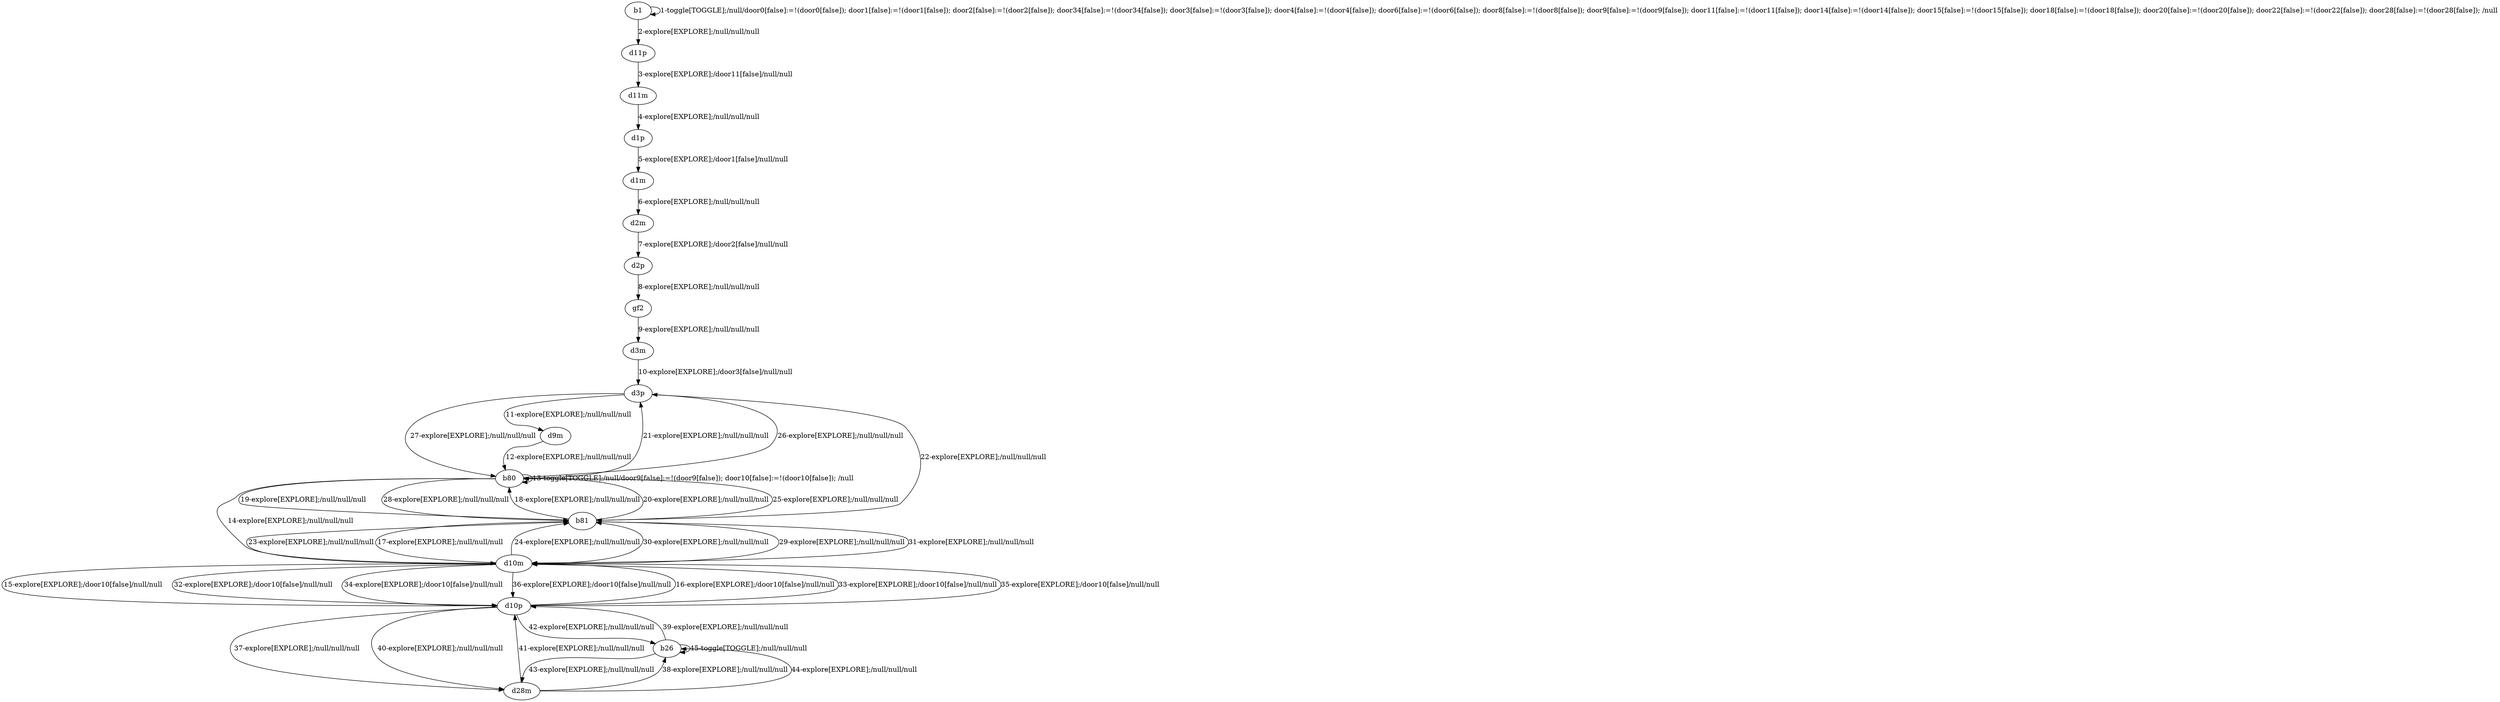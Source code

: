 # Total number of goals covered by this test: 1
# d28m --> d10p

digraph g {
"b1" -> "b1" [label = "1-toggle[TOGGLE];/null/door0[false]:=!(door0[false]); door1[false]:=!(door1[false]); door2[false]:=!(door2[false]); door34[false]:=!(door34[false]); door3[false]:=!(door3[false]); door4[false]:=!(door4[false]); door6[false]:=!(door6[false]); door8[false]:=!(door8[false]); door9[false]:=!(door9[false]); door11[false]:=!(door11[false]); door14[false]:=!(door14[false]); door15[false]:=!(door15[false]); door18[false]:=!(door18[false]); door20[false]:=!(door20[false]); door22[false]:=!(door22[false]); door28[false]:=!(door28[false]); /null"];
"b1" -> "d11p" [label = "2-explore[EXPLORE];/null/null/null"];
"d11p" -> "d11m" [label = "3-explore[EXPLORE];/door11[false]/null/null"];
"d11m" -> "d1p" [label = "4-explore[EXPLORE];/null/null/null"];
"d1p" -> "d1m" [label = "5-explore[EXPLORE];/door1[false]/null/null"];
"d1m" -> "d2m" [label = "6-explore[EXPLORE];/null/null/null"];
"d2m" -> "d2p" [label = "7-explore[EXPLORE];/door2[false]/null/null"];
"d2p" -> "gf2" [label = "8-explore[EXPLORE];/null/null/null"];
"gf2" -> "d3m" [label = "9-explore[EXPLORE];/null/null/null"];
"d3m" -> "d3p" [label = "10-explore[EXPLORE];/door3[false]/null/null"];
"d3p" -> "d9m" [label = "11-explore[EXPLORE];/null/null/null"];
"d9m" -> "b80" [label = "12-explore[EXPLORE];/null/null/null"];
"b80" -> "b80" [label = "13-toggle[TOGGLE];/null/door9[false]:=!(door9[false]); door10[false]:=!(door10[false]); /null"];
"b80" -> "d10m" [label = "14-explore[EXPLORE];/null/null/null"];
"d10m" -> "d10p" [label = "15-explore[EXPLORE];/door10[false]/null/null"];
"d10p" -> "d10m" [label = "16-explore[EXPLORE];/door10[false]/null/null"];
"d10m" -> "b81" [label = "17-explore[EXPLORE];/null/null/null"];
"b81" -> "b80" [label = "18-explore[EXPLORE];/null/null/null"];
"b80" -> "b81" [label = "19-explore[EXPLORE];/null/null/null"];
"b81" -> "b80" [label = "20-explore[EXPLORE];/null/null/null"];
"b80" -> "d3p" [label = "21-explore[EXPLORE];/null/null/null"];
"d3p" -> "b81" [label = "22-explore[EXPLORE];/null/null/null"];
"b81" -> "d10m" [label = "23-explore[EXPLORE];/null/null/null"];
"d10m" -> "b81" [label = "24-explore[EXPLORE];/null/null/null"];
"b81" -> "b80" [label = "25-explore[EXPLORE];/null/null/null"];
"b80" -> "d3p" [label = "26-explore[EXPLORE];/null/null/null"];
"d3p" -> "b80" [label = "27-explore[EXPLORE];/null/null/null"];
"b80" -> "b81" [label = "28-explore[EXPLORE];/null/null/null"];
"b81" -> "d10m" [label = "29-explore[EXPLORE];/null/null/null"];
"d10m" -> "b81" [label = "30-explore[EXPLORE];/null/null/null"];
"b81" -> "d10m" [label = "31-explore[EXPLORE];/null/null/null"];
"d10m" -> "d10p" [label = "32-explore[EXPLORE];/door10[false]/null/null"];
"d10p" -> "d10m" [label = "33-explore[EXPLORE];/door10[false]/null/null"];
"d10m" -> "d10p" [label = "34-explore[EXPLORE];/door10[false]/null/null"];
"d10p" -> "d10m" [label = "35-explore[EXPLORE];/door10[false]/null/null"];
"d10m" -> "d10p" [label = "36-explore[EXPLORE];/door10[false]/null/null"];
"d10p" -> "d28m" [label = "37-explore[EXPLORE];/null/null/null"];
"d28m" -> "b26" [label = "38-explore[EXPLORE];/null/null/null"];
"b26" -> "d10p" [label = "39-explore[EXPLORE];/null/null/null"];
"d10p" -> "d28m" [label = "40-explore[EXPLORE];/null/null/null"];
"d28m" -> "d10p" [label = "41-explore[EXPLORE];/null/null/null"];
"d10p" -> "b26" [label = "42-explore[EXPLORE];/null/null/null"];
"b26" -> "d28m" [label = "43-explore[EXPLORE];/null/null/null"];
"d28m" -> "b26" [label = "44-explore[EXPLORE];/null/null/null"];
"b26" -> "b26" [label = "45-toggle[TOGGLE];/null/null/null"];
}